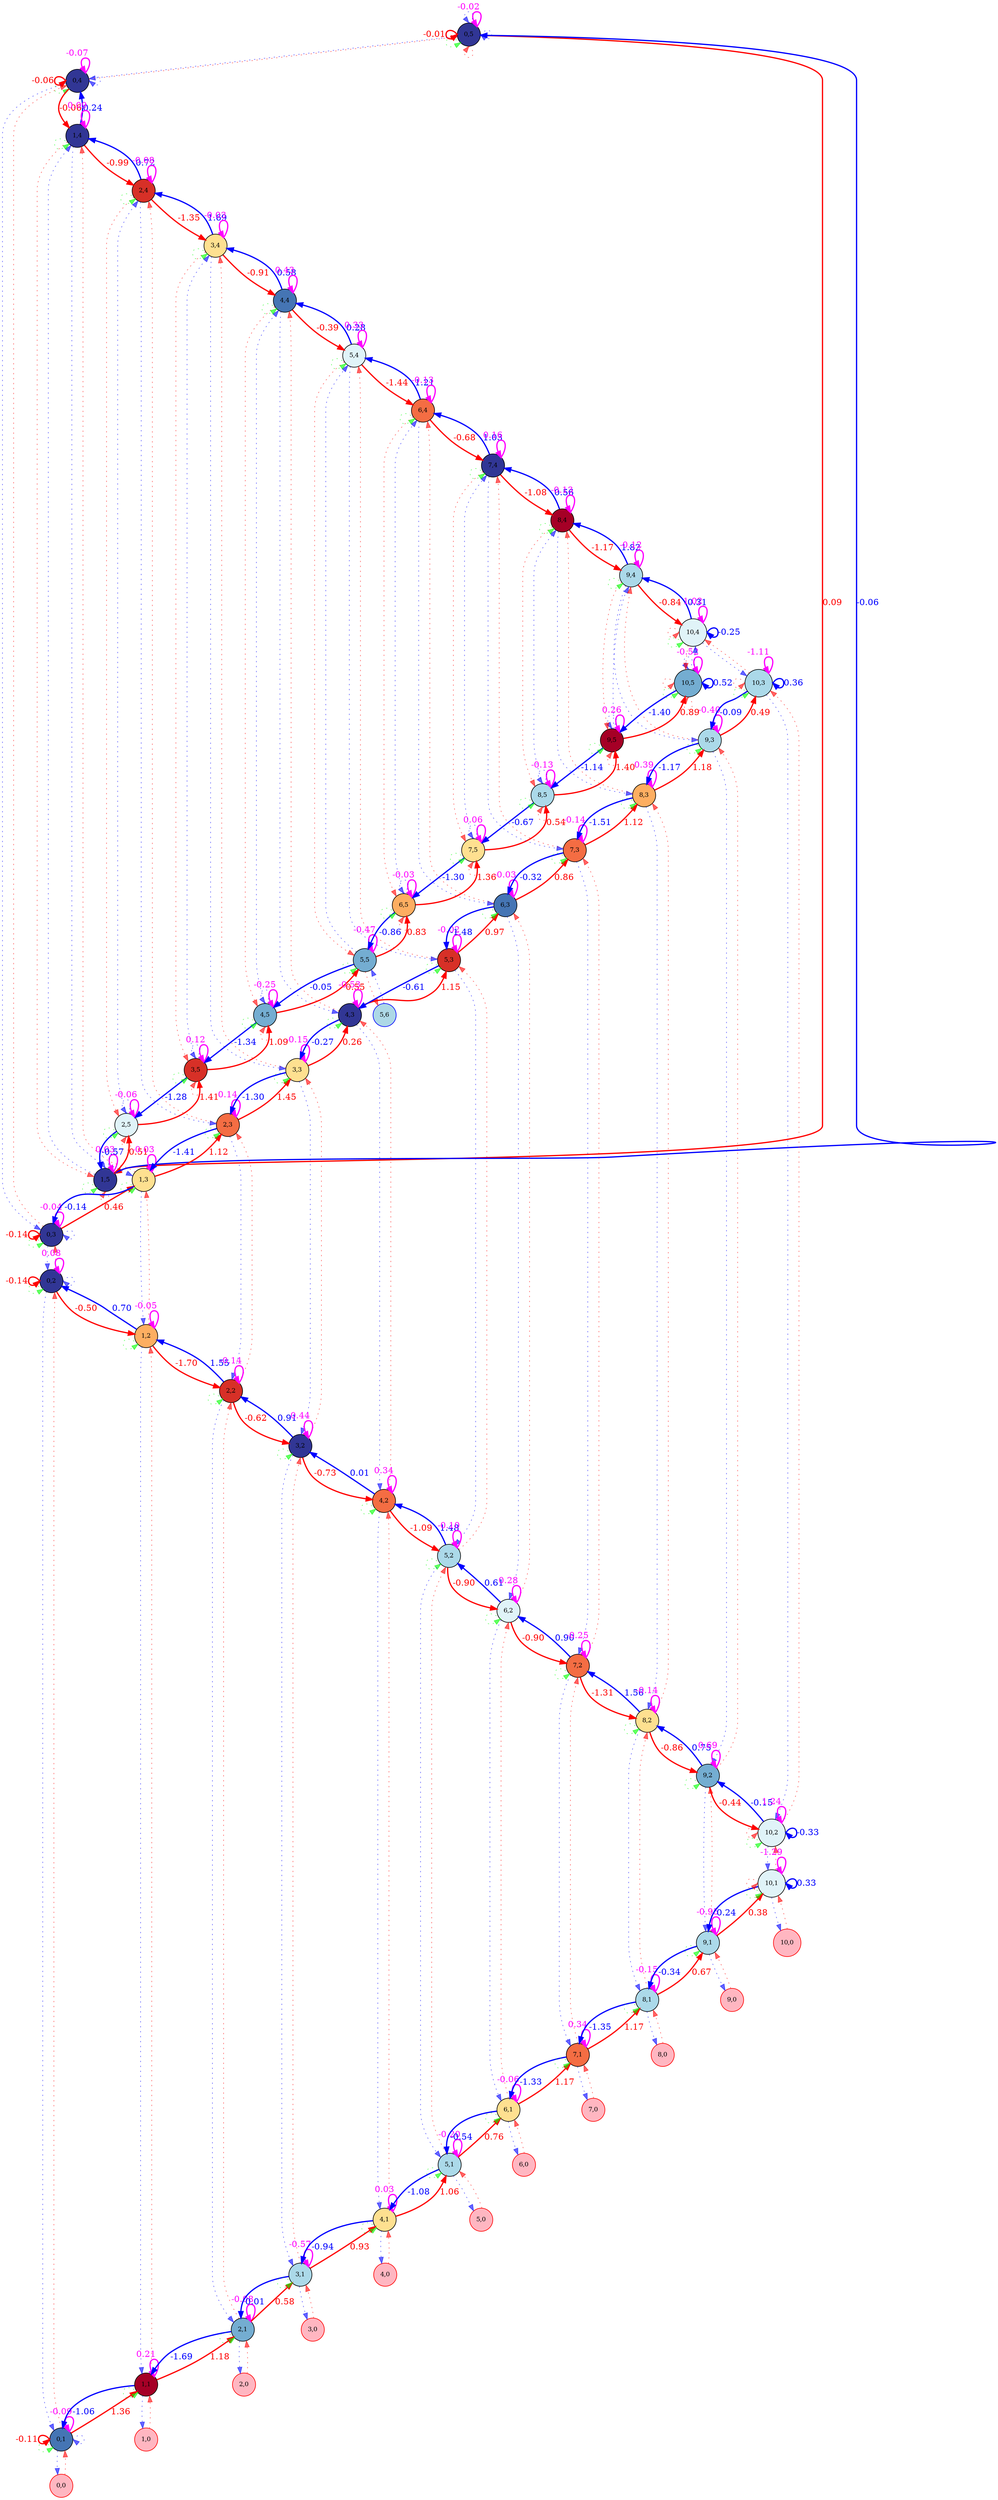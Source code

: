 digraph {
	splines=true
	"0,5" [label="0,5" color=black colorscheme=rdylbu10 fillcolor=10 fontsize=10 pos="0,5!" shape=circle style=filled]
	"0,4" [label="0,4" color=black colorscheme=rdylbu10 fillcolor=10 fontsize=10 pos="0,4!" shape=circle style=filled]
	"0,3" [label="0,3" color=black colorscheme=rdylbu10 fillcolor=10 fontsize=10 pos="0,3!" shape=circle style=filled]
	"0,2" [label="0,2" color=black colorscheme=rdylbu10 fillcolor=10 fontsize=10 pos="0,2!" shape=circle style=filled]
	"0,1" [label="0,1" color=black colorscheme=rdylbu10 fillcolor=9 fontsize=10 pos="0,1!" shape=circle style=filled]
	"0,0" [label="0,0" color=red fillcolor=lightpink fontsize=10 pos="0,0!" shape=circle style=filled]
	"1,5" [label="1,5" color=black colorscheme=rdylbu10 fillcolor=10 fontsize=10 pos="1,5!" shape=circle style=filled]
	"1,4" [label="1,4" color=black colorscheme=rdylbu10 fillcolor=10 fontsize=10 pos="1,4!" shape=circle style=filled]
	"1,3" [label="1,3" color=black colorscheme=rdylbu10 fillcolor=5 fontsize=10 pos="1,3!" shape=circle style=filled]
	"1,2" [label="1,2" color=black colorscheme=rdylbu10 fillcolor=4 fontsize=10 pos="1,2!" shape=circle style=filled]
	"1,1" [label="1,1" color=black colorscheme=rdylbu10 fillcolor=1 fontsize=10 pos="1,1!" shape=circle style=filled]
	"1,0" [label="1,0" color=red fillcolor=lightpink fontsize=10 pos="1,0!" shape=circle style=filled]
	"2,5" [label="2,5" color=black colorscheme=rdylbu10 fillcolor=6 fontsize=10 pos="2,5!" shape=circle style=filled]
	"2,4" [label="2,4" color=black colorscheme=rdylbu10 fillcolor=2 fontsize=10 pos="2,4!" shape=circle style=filled]
	"2,3" [label="2,3" color=black colorscheme=rdylbu10 fillcolor=3 fontsize=10 pos="2,3!" shape=circle style=filled]
	"2,2" [label="2,2" color=black colorscheme=rdylbu10 fillcolor=2 fontsize=10 pos="2,2!" shape=circle style=filled]
	"2,1" [label="2,1" color=black colorscheme=rdylbu10 fillcolor=8 fontsize=10 pos="2,1!" shape=circle style=filled]
	"2,0" [label="2,0" color=red fillcolor=lightpink fontsize=10 pos="2,0!" shape=circle style=filled]
	"3,5" [label="3,5" color=black colorscheme=rdylbu10 fillcolor=2 fontsize=10 pos="3,5!" shape=circle style=filled]
	"3,4" [label="3,4" color=black colorscheme=rdylbu10 fillcolor=5 fontsize=10 pos="3,4!" shape=circle style=filled]
	"3,3" [label="3,3" color=black colorscheme=rdylbu10 fillcolor=5 fontsize=10 pos="3,3!" shape=circle style=filled]
	"3,2" [label="3,2" color=black colorscheme=rdylbu10 fillcolor=10 fontsize=10 pos="3,2!" shape=circle style=filled]
	"3,1" [label="3,1" color=black colorscheme=rdylbu10 fillcolor=7 fontsize=10 pos="3,1!" shape=circle style=filled]
	"3,0" [label="3,0" color=red fillcolor=lightpink fontsize=10 pos="3,0!" shape=circle style=filled]
	"4,5" [label="4,5" color=black colorscheme=rdylbu10 fillcolor=8 fontsize=10 pos="4,5!" shape=circle style=filled]
	"4,4" [label="4,4" color=black colorscheme=rdylbu10 fillcolor=9 fontsize=10 pos="4,4!" shape=circle style=filled]
	"4,3" [label="4,3" color=black colorscheme=rdylbu10 fillcolor=10 fontsize=10 pos="4,3!" shape=circle style=filled]
	"4,2" [label="4,2" color=black colorscheme=rdylbu10 fillcolor=3 fontsize=10 pos="4,2!" shape=circle style=filled]
	"4,1" [label="4,1" color=black colorscheme=rdylbu10 fillcolor=5 fontsize=10 pos="4,1!" shape=circle style=filled]
	"4,0" [label="4,0" color=red fillcolor=lightpink fontsize=10 pos="4,0!" shape=circle style=filled]
	"5,6" [label="5,6" color=blue fillcolor=lightblue fontsize=10 pos="5,6!" shape=circle style=filled]
	"5,5" [label="5,5" color=black colorscheme=rdylbu10 fillcolor=8 fontsize=10 pos="5,5!" shape=circle style=filled]
	"5,4" [label="5,4" color=black colorscheme=rdylbu10 fillcolor=6 fontsize=10 pos="5,4!" shape=circle style=filled]
	"5,3" [label="5,3" color=black colorscheme=rdylbu10 fillcolor=2 fontsize=10 pos="5,3!" shape=circle style=filled]
	"5,2" [label="5,2" color=black colorscheme=rdylbu10 fillcolor=7 fontsize=10 pos="5,2!" shape=circle style=filled]
	"5,1" [label="5,1" color=black colorscheme=rdylbu10 fillcolor=7 fontsize=10 pos="5,1!" shape=circle style=filled]
	"5,0" [label="5,0" color=red fillcolor=lightpink fontsize=10 pos="5,0!" shape=circle style=filled]
	"6,5" [label="6,5" color=black colorscheme=rdylbu10 fillcolor=4 fontsize=10 pos="6,5!" shape=circle style=filled]
	"6,4" [label="6,4" color=black colorscheme=rdylbu10 fillcolor=3 fontsize=10 pos="6,4!" shape=circle style=filled]
	"6,3" [label="6,3" color=black colorscheme=rdylbu10 fillcolor=9 fontsize=10 pos="6,3!" shape=circle style=filled]
	"6,2" [label="6,2" color=black colorscheme=rdylbu10 fillcolor=6 fontsize=10 pos="6,2!" shape=circle style=filled]
	"6,1" [label="6,1" color=black colorscheme=rdylbu10 fillcolor=5 fontsize=10 pos="6,1!" shape=circle style=filled]
	"6,0" [label="6,0" color=red fillcolor=lightpink fontsize=10 pos="6,0!" shape=circle style=filled]
	"7,5" [label="7,5" color=black colorscheme=rdylbu10 fillcolor=5 fontsize=10 pos="7,5!" shape=circle style=filled]
	"7,4" [label="7,4" color=black colorscheme=rdylbu10 fillcolor=10 fontsize=10 pos="7,4!" shape=circle style=filled]
	"7,3" [label="7,3" color=black colorscheme=rdylbu10 fillcolor=3 fontsize=10 pos="7,3!" shape=circle style=filled]
	"7,2" [label="7,2" color=black colorscheme=rdylbu10 fillcolor=3 fontsize=10 pos="7,2!" shape=circle style=filled]
	"7,1" [label="7,1" color=black colorscheme=rdylbu10 fillcolor=3 fontsize=10 pos="7,1!" shape=circle style=filled]
	"7,0" [label="7,0" color=red fillcolor=lightpink fontsize=10 pos="7,0!" shape=circle style=filled]
	"8,5" [label="8,5" color=black colorscheme=rdylbu10 fillcolor=7 fontsize=10 pos="8,5!" shape=circle style=filled]
	"8,4" [label="8,4" color=black colorscheme=rdylbu10 fillcolor=1 fontsize=10 pos="8,4!" shape=circle style=filled]
	"8,3" [label="8,3" color=black colorscheme=rdylbu10 fillcolor=4 fontsize=10 pos="8,3!" shape=circle style=filled]
	"8,2" [label="8,2" color=black colorscheme=rdylbu10 fillcolor=5 fontsize=10 pos="8,2!" shape=circle style=filled]
	"8,1" [label="8,1" color=black colorscheme=rdylbu10 fillcolor=7 fontsize=10 pos="8,1!" shape=circle style=filled]
	"8,0" [label="8,0" color=red fillcolor=lightpink fontsize=10 pos="8,0!" shape=circle style=filled]
	"9,5" [label="9,5" color=black colorscheme=rdylbu10 fillcolor=1 fontsize=10 pos="9,5!" shape=circle style=filled]
	"9,4" [label="9,4" color=black colorscheme=rdylbu10 fillcolor=7 fontsize=10 pos="9,4!" shape=circle style=filled]
	"9,3" [label="9,3" color=black colorscheme=rdylbu10 fillcolor=7 fontsize=10 pos="9,3!" shape=circle style=filled]
	"9,2" [label="9,2" color=black colorscheme=rdylbu10 fillcolor=8 fontsize=10 pos="9,2!" shape=circle style=filled]
	"9,1" [label="9,1" color=black colorscheme=rdylbu10 fillcolor=7 fontsize=10 pos="9,1!" shape=circle style=filled]
	"9,0" [label="9,0" color=red fillcolor=lightpink fontsize=10 pos="9,0!" shape=circle style=filled]
	"10,5" [label="10,5" color=black colorscheme=rdylbu10 fillcolor=8 fontsize=10 pos="10,5!" shape=circle style=filled]
	"10,4" [label="10,4" color=black colorscheme=rdylbu10 fillcolor=6 fontsize=10 pos="10,4!" shape=circle style=filled]
	"10,3" [label="10,3" color=black colorscheme=rdylbu10 fillcolor=7 fontsize=10 pos="10,3!" shape=circle style=filled]
	"10,2" [label="10,2" color=black colorscheme=rdylbu10 fillcolor=6 fontsize=10 pos="10,2!" shape=circle style=filled]
	"10,1" [label="10,1" color=black colorscheme=rdylbu10 fillcolor=6 fontsize=10 pos="10,1!" shape=circle style=filled]
	"10,0" [label="10,0" color=red fillcolor=lightpink fontsize=10 pos="10,0!" shape=circle style=filled]
	"0,5" -> "0,5" [label=-0.02 color="#ff00ff" fontcolor="#ff00ff" headport=ne penwidth=2 style=solid tailport=ne]
	"0,5" -> "0,5" [label="" color="#00ff0099" fontcolor="#00ff0099" headport=sw style=dotted tailport=sw]
	"0,5" -> "0,4" [label="" color="#0000ff99" fontcolor="#0000ff99" style=dotted]
	"0,5" -> "1,5" [label=0.09 color="#ff0000" fontcolor="#ff0000" penwidth=2 style=solid]
	"0,5" -> "0,5" [label="" color="#ff000099" fontcolor="#ff000099" headport=s style=dotted tailport=s]
	"0,5" -> "0,5" [label="" color="#0000ff99" fontcolor="#0000ff99" headport=n style=dotted tailport=n]
	"0,5" -> "0,5" [label="" color="#0000ff99" fontcolor="#0000ff99" headport=e style=dotted tailport=e]
	"0,5" -> "0,5" [label=-0.01 color="#ff0000" fontcolor="#ff0000" headport=w penwidth=2 style=solid tailport=w]
	"0,4" -> "0,5" [label="" color="#ff000099" fontcolor="#ff000099" style=dotted]
	"0,4" -> "0,4" [label=-0.07 color="#ff00ff" fontcolor="#ff00ff" headport=ne penwidth=2 style=solid tailport=ne]
	"0,4" -> "0,4" [label="" color="#00ff0099" fontcolor="#00ff0099" headport=sw style=dotted tailport=sw]
	"0,4" -> "0,3" [label="" color="#0000ff99" fontcolor="#0000ff99" style=dotted]
	"0,4" -> "1,4" [label=-0.06 color="#ff0000" fontcolor="#ff0000" penwidth=2 style=solid]
	"0,4" -> "0,4" [label="" color="#0000ff99" fontcolor="#0000ff99" headport=e style=dotted tailport=e]
	"0,4" -> "0,4" [label=-0.06 color="#ff0000" fontcolor="#ff0000" headport=w penwidth=2 style=solid tailport=w]
	"0,3" -> "0,4" [label="" color="#ff000099" fontcolor="#ff000099" style=dotted]
	"0,3" -> "0,3" [label=-0.04 color="#ff00ff" fontcolor="#ff00ff" headport=ne penwidth=2 style=solid tailport=ne]
	"0,3" -> "0,3" [label="" color="#00ff0099" fontcolor="#00ff0099" headport=sw style=dotted tailport=sw]
	"0,3" -> "0,2" [label="" color="#0000ff99" fontcolor="#0000ff99" style=dotted]
	"0,3" -> "1,3" [label=0.46 color="#ff0000" fontcolor="#ff0000" penwidth=2 style=solid]
	"0,3" -> "0,3" [label="" color="#0000ff99" fontcolor="#0000ff99" headport=e style=dotted tailport=e]
	"0,3" -> "0,3" [label=-0.14 color="#ff0000" fontcolor="#ff0000" headport=w penwidth=2 style=solid tailport=w]
	"0,2" -> "0,3" [label="" color="#ff000099" fontcolor="#ff000099" style=dotted]
	"0,2" -> "0,2" [label=0.08 color="#ff00ff" fontcolor="#ff00ff" headport=ne penwidth=2 style=solid tailport=ne]
	"0,2" -> "0,2" [label="" color="#00ff0099" fontcolor="#00ff0099" headport=sw style=dotted tailport=sw]
	"0,2" -> "0,1" [label="" color="#0000ff99" fontcolor="#0000ff99" style=dotted]
	"0,2" -> "1,2" [label=-0.50 color="#ff0000" fontcolor="#ff0000" penwidth=2 style=solid]
	"0,2" -> "0,2" [label="" color="#0000ff99" fontcolor="#0000ff99" headport=e style=dotted tailport=e]
	"0,2" -> "0,2" [label=-0.14 color="#ff0000" fontcolor="#ff0000" headport=w penwidth=2 style=solid tailport=w]
	"0,1" -> "0,2" [label="" color="#ff000099" fontcolor="#ff000099" style=dotted]
	"0,1" -> "0,1" [label=-0.09 color="#ff00ff" fontcolor="#ff00ff" headport=ne penwidth=2 style=solid tailport=ne]
	"0,1" -> "0,1" [label="" color="#00ff0099" fontcolor="#00ff0099" headport=sw style=dotted tailport=sw]
	"0,1" -> "0,0" [label="" color="#0000ff99" fontcolor="#0000ff99" style=dotted]
	"0,1" -> "1,1" [label=1.36 color="#ff0000" fontcolor="#ff0000" penwidth=2 style=solid]
	"0,1" -> "0,1" [label="" color="#0000ff99" fontcolor="#0000ff99" headport=e style=dotted tailport=e]
	"0,1" -> "0,1" [label=-0.11 color="#ff0000" fontcolor="#ff0000" headport=w penwidth=2 style=solid tailport=w]
	"0,0" -> "0,1" [label="" color="#ff000099" fontcolor="#ff000099" style=dotted]
	"1,5" -> "0,5" [label=-0.06 color="#0000ff" fontcolor="#0000ff" penwidth=2 style=solid]
	"1,5" -> "1,5" [label=0.03 color="#ff00ff" fontcolor="#ff00ff" headport=ne penwidth=2 style=solid tailport=ne]
	"1,5" -> "1,5" [label="" color="#00ff0099" fontcolor="#00ff0099" headport=sw style=dotted tailport=sw]
	"1,5" -> "1,4" [label="" color="#0000ff99" fontcolor="#0000ff99" style=dotted]
	"1,5" -> "2,5" [label=0.51 color="#ff0000" fontcolor="#ff0000" penwidth=2 style=solid]
	"1,5" -> "1,5" [label="" color="#ff000099" fontcolor="#ff000099" headport=s style=dotted tailport=s]
	"1,5" -> "1,5" [label="" color="#0000ff99" fontcolor="#0000ff99" headport=n style=dotted tailport=n]
	"1,4" -> "0,4" [label=0.24 color="#0000ff" fontcolor="#0000ff" penwidth=2 style=solid]
	"1,4" -> "1,5" [label="" color="#ff000099" fontcolor="#ff000099" style=dotted]
	"1,4" -> "1,4" [label=0.09 color="#ff00ff" fontcolor="#ff00ff" headport=ne penwidth=2 style=solid tailport=ne]
	"1,4" -> "1,4" [label="" color="#00ff0099" fontcolor="#00ff0099" headport=sw style=dotted tailport=sw]
	"1,4" -> "1,3" [label="" color="#0000ff99" fontcolor="#0000ff99" style=dotted]
	"1,4" -> "2,4" [label=-0.99 color="#ff0000" fontcolor="#ff0000" penwidth=2 style=solid]
	"1,3" -> "0,3" [label=-0.14 color="#0000ff" fontcolor="#0000ff" penwidth=2 style=solid]
	"1,3" -> "1,4" [label="" color="#ff000099" fontcolor="#ff000099" style=dotted]
	"1,3" -> "1,3" [label=-0.03 color="#ff00ff" fontcolor="#ff00ff" headport=ne penwidth=2 style=solid tailport=ne]
	"1,3" -> "1,3" [label="" color="#00ff0099" fontcolor="#00ff0099" headport=sw style=dotted tailport=sw]
	"1,3" -> "1,2" [label="" color="#0000ff99" fontcolor="#0000ff99" style=dotted]
	"1,3" -> "2,3" [label=1.12 color="#ff0000" fontcolor="#ff0000" penwidth=2 style=solid]
	"1,2" -> "0,2" [label=0.70 color="#0000ff" fontcolor="#0000ff" penwidth=2 style=solid]
	"1,2" -> "1,3" [label="" color="#ff000099" fontcolor="#ff000099" style=dotted]
	"1,2" -> "1,2" [label=-0.05 color="#ff00ff" fontcolor="#ff00ff" headport=ne penwidth=2 style=solid tailport=ne]
	"1,2" -> "1,2" [label="" color="#00ff0099" fontcolor="#00ff0099" headport=sw style=dotted tailport=sw]
	"1,2" -> "1,1" [label="" color="#0000ff99" fontcolor="#0000ff99" style=dotted]
	"1,2" -> "2,2" [label=-1.70 color="#ff0000" fontcolor="#ff0000" penwidth=2 style=solid]
	"1,1" -> "0,1" [label=-1.06 color="#0000ff" fontcolor="#0000ff" penwidth=2 style=solid]
	"1,1" -> "1,2" [label="" color="#ff000099" fontcolor="#ff000099" style=dotted]
	"1,1" -> "1,1" [label=0.21 color="#ff00ff" fontcolor="#ff00ff" headport=ne penwidth=2 style=solid tailport=ne]
	"1,1" -> "1,1" [label="" color="#00ff0099" fontcolor="#00ff0099" headport=sw style=dotted tailport=sw]
	"1,1" -> "1,0" [label="" color="#0000ff99" fontcolor="#0000ff99" style=dotted]
	"1,1" -> "2,1" [label=1.18 color="#ff0000" fontcolor="#ff0000" penwidth=2 style=solid]
	"1,0" -> "1,1" [label="" color="#ff000099" fontcolor="#ff000099" style=dotted]
	"2,5" -> "1,5" [label=-0.57 color="#0000ff" fontcolor="#0000ff" penwidth=2 style=solid]
	"2,5" -> "2,5" [label=-0.06 color="#ff00ff" fontcolor="#ff00ff" headport=ne penwidth=2 style=solid tailport=ne]
	"2,5" -> "2,5" [label="" color="#00ff0099" fontcolor="#00ff0099" headport=sw style=dotted tailport=sw]
	"2,5" -> "2,4" [label="" color="#0000ff99" fontcolor="#0000ff99" style=dotted]
	"2,5" -> "3,5" [label=1.41 color="#ff0000" fontcolor="#ff0000" penwidth=2 style=solid]
	"2,5" -> "2,5" [label="" color="#ff000099" fontcolor="#ff000099" headport=s style=dotted tailport=s]
	"2,5" -> "2,5" [label="" color="#0000ff99" fontcolor="#0000ff99" headport=n style=dotted tailport=n]
	"2,4" -> "1,4" [label=0.72 color="#0000ff" fontcolor="#0000ff" penwidth=2 style=solid]
	"2,4" -> "2,5" [label="" color="#ff000099" fontcolor="#ff000099" style=dotted]
	"2,4" -> "2,4" [label=-0.08 color="#ff00ff" fontcolor="#ff00ff" headport=ne penwidth=2 style=solid tailport=ne]
	"2,4" -> "2,4" [label="" color="#00ff0099" fontcolor="#00ff0099" headport=sw style=dotted tailport=sw]
	"2,4" -> "2,3" [label="" color="#0000ff99" fontcolor="#0000ff99" style=dotted]
	"2,4" -> "3,4" [label=-1.35 color="#ff0000" fontcolor="#ff0000" penwidth=2 style=solid]
	"2,3" -> "1,3" [label=-1.41 color="#0000ff" fontcolor="#0000ff" penwidth=2 style=solid]
	"2,3" -> "2,4" [label="" color="#ff000099" fontcolor="#ff000099" style=dotted]
	"2,3" -> "2,3" [label=0.14 color="#ff00ff" fontcolor="#ff00ff" headport=ne penwidth=2 style=solid tailport=ne]
	"2,3" -> "2,3" [label="" color="#00ff0099" fontcolor="#00ff0099" headport=sw style=dotted tailport=sw]
	"2,3" -> "2,2" [label="" color="#0000ff99" fontcolor="#0000ff99" style=dotted]
	"2,3" -> "3,3" [label=1.45 color="#ff0000" fontcolor="#ff0000" penwidth=2 style=solid]
	"2,2" -> "1,2" [label=1.55 color="#0000ff" fontcolor="#0000ff" penwidth=2 style=solid]
	"2,2" -> "2,3" [label="" color="#ff000099" fontcolor="#ff000099" style=dotted]
	"2,2" -> "2,2" [label=-0.14 color="#ff00ff" fontcolor="#ff00ff" headport=ne penwidth=2 style=solid tailport=ne]
	"2,2" -> "2,2" [label="" color="#00ff0099" fontcolor="#00ff0099" headport=sw style=dotted tailport=sw]
	"2,2" -> "2,1" [label="" color="#0000ff99" fontcolor="#0000ff99" style=dotted]
	"2,2" -> "3,2" [label=-0.62 color="#ff0000" fontcolor="#ff0000" penwidth=2 style=solid]
	"2,1" -> "1,1" [label=-1.69 color="#0000ff" fontcolor="#0000ff" penwidth=2 style=solid]
	"2,1" -> "2,2" [label="" color="#ff000099" fontcolor="#ff000099" style=dotted]
	"2,1" -> "2,1" [label=-0.08 color="#ff00ff" fontcolor="#ff00ff" headport=ne penwidth=2 style=solid tailport=ne]
	"2,1" -> "2,1" [label="" color="#00ff0099" fontcolor="#00ff0099" headport=sw style=dotted tailport=sw]
	"2,1" -> "2,0" [label="" color="#0000ff99" fontcolor="#0000ff99" style=dotted]
	"2,1" -> "3,1" [label=0.58 color="#ff0000" fontcolor="#ff0000" penwidth=2 style=solid]
	"2,0" -> "2,1" [label="" color="#ff000099" fontcolor="#ff000099" style=dotted]
	"3,5" -> "2,5" [label=-1.28 color="#0000ff" fontcolor="#0000ff" penwidth=2 style=solid]
	"3,5" -> "3,5" [label=0.12 color="#ff00ff" fontcolor="#ff00ff" headport=ne penwidth=2 style=solid tailport=ne]
	"3,5" -> "3,5" [label="" color="#00ff0099" fontcolor="#00ff0099" headport=sw style=dotted tailport=sw]
	"3,5" -> "3,4" [label="" color="#0000ff99" fontcolor="#0000ff99" style=dotted]
	"3,5" -> "4,5" [label=1.09 color="#ff0000" fontcolor="#ff0000" penwidth=2 style=solid]
	"3,5" -> "3,5" [label="" color="#ff000099" fontcolor="#ff000099" headport=s style=dotted tailport=s]
	"3,5" -> "3,5" [label="" color="#0000ff99" fontcolor="#0000ff99" headport=n style=dotted tailport=n]
	"3,4" -> "2,4" [label=1.69 color="#0000ff" fontcolor="#0000ff" penwidth=2 style=solid]
	"3,4" -> "3,5" [label="" color="#ff000099" fontcolor="#ff000099" style=dotted]
	"3,4" -> "3,4" [label=-0.03 color="#ff00ff" fontcolor="#ff00ff" headport=ne penwidth=2 style=solid tailport=ne]
	"3,4" -> "3,4" [label="" color="#00ff0099" fontcolor="#00ff0099" headport=sw style=dotted tailport=sw]
	"3,4" -> "3,3" [label="" color="#0000ff99" fontcolor="#0000ff99" style=dotted]
	"3,4" -> "4,4" [label=-0.91 color="#ff0000" fontcolor="#ff0000" penwidth=2 style=solid]
	"3,3" -> "2,3" [label=-1.30 color="#0000ff" fontcolor="#0000ff" penwidth=2 style=solid]
	"3,3" -> "3,4" [label="" color="#ff000099" fontcolor="#ff000099" style=dotted]
	"3,3" -> "3,3" [label=-0.15 color="#ff00ff" fontcolor="#ff00ff" headport=ne penwidth=2 style=solid tailport=ne]
	"3,3" -> "3,3" [label="" color="#00ff0099" fontcolor="#00ff0099" headport=sw style=dotted tailport=sw]
	"3,3" -> "3,2" [label="" color="#0000ff99" fontcolor="#0000ff99" style=dotted]
	"3,3" -> "4,3" [label=0.26 color="#ff0000" fontcolor="#ff0000" penwidth=2 style=solid]
	"3,2" -> "2,2" [label=0.91 color="#0000ff" fontcolor="#0000ff" penwidth=2 style=solid]
	"3,2" -> "3,3" [label="" color="#ff000099" fontcolor="#ff000099" style=dotted]
	"3,2" -> "3,2" [label=0.44 color="#ff00ff" fontcolor="#ff00ff" headport=ne penwidth=2 style=solid tailport=ne]
	"3,2" -> "3,2" [label="" color="#00ff0099" fontcolor="#00ff0099" headport=sw style=dotted tailport=sw]
	"3,2" -> "3,1" [label="" color="#0000ff99" fontcolor="#0000ff99" style=dotted]
	"3,2" -> "4,2" [label=-0.73 color="#ff0000" fontcolor="#ff0000" penwidth=2 style=solid]
	"3,1" -> "2,1" [label=0.01 color="#0000ff" fontcolor="#0000ff" penwidth=2 style=solid]
	"3,1" -> "3,2" [label="" color="#ff000099" fontcolor="#ff000099" style=dotted]
	"3,1" -> "3,1" [label=-0.57 color="#ff00ff" fontcolor="#ff00ff" headport=ne penwidth=2 style=solid tailport=ne]
	"3,1" -> "3,1" [label="" color="#00ff0099" fontcolor="#00ff0099" headport=sw style=dotted tailport=sw]
	"3,1" -> "3,0" [label="" color="#0000ff99" fontcolor="#0000ff99" style=dotted]
	"3,1" -> "4,1" [label=0.93 color="#ff0000" fontcolor="#ff0000" penwidth=2 style=solid]
	"3,0" -> "3,1" [label="" color="#ff000099" fontcolor="#ff000099" style=dotted]
	"4,5" -> "3,5" [label=-1.34 color="#0000ff" fontcolor="#0000ff" penwidth=2 style=solid]
	"4,5" -> "4,5" [label=-0.25 color="#ff00ff" fontcolor="#ff00ff" headport=ne penwidth=2 style=solid tailport=ne]
	"4,5" -> "4,5" [label="" color="#00ff0099" fontcolor="#00ff0099" headport=sw style=dotted tailport=sw]
	"4,5" -> "4,4" [label="" color="#0000ff99" fontcolor="#0000ff99" style=dotted]
	"4,5" -> "5,5" [label=0.55 color="#ff0000" fontcolor="#ff0000" penwidth=2 style=solid]
	"4,5" -> "4,5" [label="" color="#ff000099" fontcolor="#ff000099" headport=s style=dotted tailport=s]
	"4,5" -> "4,5" [label="" color="#0000ff99" fontcolor="#0000ff99" headport=n style=dotted tailport=n]
	"4,4" -> "3,4" [label=0.58 color="#0000ff" fontcolor="#0000ff" penwidth=2 style=solid]
	"4,4" -> "4,5" [label="" color="#ff000099" fontcolor="#ff000099" style=dotted]
	"4,4" -> "4,4" [label=0.43 color="#ff00ff" fontcolor="#ff00ff" headport=ne penwidth=2 style=solid tailport=ne]
	"4,4" -> "4,4" [label="" color="#00ff0099" fontcolor="#00ff0099" headport=sw style=dotted tailport=sw]
	"4,4" -> "4,3" [label="" color="#0000ff99" fontcolor="#0000ff99" style=dotted]
	"4,4" -> "5,4" [label=-0.39 color="#ff0000" fontcolor="#ff0000" penwidth=2 style=solid]
	"4,3" -> "3,3" [label=-0.27 color="#0000ff" fontcolor="#0000ff" penwidth=2 style=solid]
	"4,3" -> "4,4" [label="" color="#ff000099" fontcolor="#ff000099" style=dotted]
	"4,3" -> "4,3" [label=-0.53 color="#ff00ff" fontcolor="#ff00ff" headport=ne penwidth=2 style=solid tailport=ne]
	"4,3" -> "4,3" [label="" color="#00ff0099" fontcolor="#00ff0099" headport=sw style=dotted tailport=sw]
	"4,3" -> "4,2" [label="" color="#0000ff99" fontcolor="#0000ff99" style=dotted]
	"4,3" -> "5,3" [label=1.15 color="#ff0000" fontcolor="#ff0000" penwidth=2 style=solid]
	"4,2" -> "3,2" [label=0.01 color="#0000ff" fontcolor="#0000ff" penwidth=2 style=solid]
	"4,2" -> "4,3" [label="" color="#ff000099" fontcolor="#ff000099" style=dotted]
	"4,2" -> "4,2" [label=0.34 color="#ff00ff" fontcolor="#ff00ff" headport=ne penwidth=2 style=solid tailport=ne]
	"4,2" -> "4,2" [label="" color="#00ff0099" fontcolor="#00ff0099" headport=sw style=dotted tailport=sw]
	"4,2" -> "4,1" [label="" color="#0000ff99" fontcolor="#0000ff99" style=dotted]
	"4,2" -> "5,2" [label=-1.09 color="#ff0000" fontcolor="#ff0000" penwidth=2 style=solid]
	"4,1" -> "3,1" [label=-0.94 color="#0000ff" fontcolor="#0000ff" penwidth=2 style=solid]
	"4,1" -> "4,2" [label="" color="#ff000099" fontcolor="#ff000099" style=dotted]
	"4,1" -> "4,1" [label=0.03 color="#ff00ff" fontcolor="#ff00ff" headport=ne penwidth=2 style=solid tailport=ne]
	"4,1" -> "4,1" [label="" color="#00ff0099" fontcolor="#00ff0099" headport=sw style=dotted tailport=sw]
	"4,1" -> "4,0" [label="" color="#0000ff99" fontcolor="#0000ff99" style=dotted]
	"4,1" -> "5,1" [label=1.06 color="#ff0000" fontcolor="#ff0000" penwidth=2 style=solid]
	"4,0" -> "4,1" [label="" color="#ff000099" fontcolor="#ff000099" style=dotted]
	"5,6" -> "5,5" [label="" color="#0000ff99" fontcolor="#0000ff99" style=dotted]
	"5,5" -> "4,5" [label=-0.05 color="#0000ff" fontcolor="#0000ff" penwidth=2 style=solid]
	"5,5" -> "5,6" [label="" color="#ff000099" fontcolor="#ff000099" style=dotted]
	"5,5" -> "5,5" [label=-0.47 color="#ff00ff" fontcolor="#ff00ff" headport=ne penwidth=2 style=solid tailport=ne]
	"5,5" -> "5,5" [label="" color="#00ff0099" fontcolor="#00ff0099" headport=sw style=dotted tailport=sw]
	"5,5" -> "5,4" [label="" color="#0000ff99" fontcolor="#0000ff99" style=dotted]
	"5,5" -> "6,5" [label=0.83 color="#ff0000" fontcolor="#ff0000" penwidth=2 style=solid]
	"5,4" -> "4,4" [label=0.28 color="#0000ff" fontcolor="#0000ff" penwidth=2 style=solid]
	"5,4" -> "5,5" [label="" color="#ff000099" fontcolor="#ff000099" style=dotted]
	"5,4" -> "5,4" [label=0.33 color="#ff00ff" fontcolor="#ff00ff" headport=ne penwidth=2 style=solid tailport=ne]
	"5,4" -> "5,4" [label="" color="#00ff0099" fontcolor="#00ff0099" headport=sw style=dotted tailport=sw]
	"5,4" -> "5,3" [label="" color="#0000ff99" fontcolor="#0000ff99" style=dotted]
	"5,4" -> "6,4" [label=-1.44 color="#ff0000" fontcolor="#ff0000" penwidth=2 style=solid]
	"5,3" -> "4,3" [label=-0.61 color="#0000ff" fontcolor="#0000ff" penwidth=2 style=solid]
	"5,3" -> "5,4" [label="" color="#ff000099" fontcolor="#ff000099" style=dotted]
	"5,3" -> "5,3" [label=-0.02 color="#ff00ff" fontcolor="#ff00ff" headport=ne penwidth=2 style=solid tailport=ne]
	"5,3" -> "5,3" [label="" color="#00ff0099" fontcolor="#00ff0099" headport=sw style=dotted tailport=sw]
	"5,3" -> "5,2" [label="" color="#0000ff99" fontcolor="#0000ff99" style=dotted]
	"5,3" -> "6,3" [label=0.97 color="#ff0000" fontcolor="#ff0000" penwidth=2 style=solid]
	"5,2" -> "4,2" [label=1.48 color="#0000ff" fontcolor="#0000ff" penwidth=2 style=solid]
	"5,2" -> "5,3" [label="" color="#ff000099" fontcolor="#ff000099" style=dotted]
	"5,2" -> "5,2" [label=-0.10 color="#ff00ff" fontcolor="#ff00ff" headport=ne penwidth=2 style=solid tailport=ne]
	"5,2" -> "5,2" [label="" color="#00ff0099" fontcolor="#00ff0099" headport=sw style=dotted tailport=sw]
	"5,2" -> "5,1" [label="" color="#0000ff99" fontcolor="#0000ff99" style=dotted]
	"5,2" -> "6,2" [label=-0.90 color="#ff0000" fontcolor="#ff0000" penwidth=2 style=solid]
	"5,1" -> "4,1" [label=-1.08 color="#0000ff" fontcolor="#0000ff" penwidth=2 style=solid]
	"5,1" -> "5,2" [label="" color="#ff000099" fontcolor="#ff000099" style=dotted]
	"5,1" -> "5,1" [label=-0.20 color="#ff00ff" fontcolor="#ff00ff" headport=ne penwidth=2 style=solid tailport=ne]
	"5,1" -> "5,1" [label="" color="#00ff0099" fontcolor="#00ff0099" headport=sw style=dotted tailport=sw]
	"5,1" -> "5,0" [label="" color="#0000ff99" fontcolor="#0000ff99" style=dotted]
	"5,1" -> "6,1" [label=0.76 color="#ff0000" fontcolor="#ff0000" penwidth=2 style=solid]
	"5,0" -> "5,1" [label="" color="#ff000099" fontcolor="#ff000099" style=dotted]
	"6,5" -> "5,5" [label=-0.86 color="#0000ff" fontcolor="#0000ff" penwidth=2 style=solid]
	"6,5" -> "6,5" [label=-0.03 color="#ff00ff" fontcolor="#ff00ff" headport=ne penwidth=2 style=solid tailport=ne]
	"6,5" -> "6,5" [label="" color="#00ff0099" fontcolor="#00ff0099" headport=sw style=dotted tailport=sw]
	"6,5" -> "6,4" [label="" color="#0000ff99" fontcolor="#0000ff99" style=dotted]
	"6,5" -> "7,5" [label=1.36 color="#ff0000" fontcolor="#ff0000" penwidth=2 style=solid]
	"6,5" -> "6,5" [label="" color="#ff000099" fontcolor="#ff000099" headport=s style=dotted tailport=s]
	"6,5" -> "6,5" [label="" color="#0000ff99" fontcolor="#0000ff99" headport=n style=dotted tailport=n]
	"6,4" -> "5,4" [label=1.21 color="#0000ff" fontcolor="#0000ff" penwidth=2 style=solid]
	"6,4" -> "6,5" [label="" color="#ff000099" fontcolor="#ff000099" style=dotted]
	"6,4" -> "6,4" [label=-0.13 color="#ff00ff" fontcolor="#ff00ff" headport=ne penwidth=2 style=solid tailport=ne]
	"6,4" -> "6,4" [label="" color="#00ff0099" fontcolor="#00ff0099" headport=sw style=dotted tailport=sw]
	"6,4" -> "6,3" [label="" color="#0000ff99" fontcolor="#0000ff99" style=dotted]
	"6,4" -> "7,4" [label=-0.68 color="#ff0000" fontcolor="#ff0000" penwidth=2 style=solid]
	"6,3" -> "5,3" [label=-1.48 color="#0000ff" fontcolor="#0000ff" penwidth=2 style=solid]
	"6,3" -> "6,4" [label="" color="#ff000099" fontcolor="#ff000099" style=dotted]
	"6,3" -> "6,3" [label=-0.03 color="#ff00ff" fontcolor="#ff00ff" headport=ne penwidth=2 style=solid tailport=ne]
	"6,3" -> "6,3" [label="" color="#00ff0099" fontcolor="#00ff0099" headport=sw style=dotted tailport=sw]
	"6,3" -> "6,2" [label="" color="#0000ff99" fontcolor="#0000ff99" style=dotted]
	"6,3" -> "7,3" [label=0.86 color="#ff0000" fontcolor="#ff0000" penwidth=2 style=solid]
	"6,2" -> "5,2" [label=0.61 color="#0000ff" fontcolor="#0000ff" penwidth=2 style=solid]
	"6,2" -> "6,3" [label="" color="#ff000099" fontcolor="#ff000099" style=dotted]
	"6,2" -> "6,2" [label=0.28 color="#ff00ff" fontcolor="#ff00ff" headport=ne penwidth=2 style=solid tailport=ne]
	"6,2" -> "6,2" [label="" color="#00ff0099" fontcolor="#00ff0099" headport=sw style=dotted tailport=sw]
	"6,2" -> "6,1" [label="" color="#0000ff99" fontcolor="#0000ff99" style=dotted]
	"6,2" -> "7,2" [label=-0.90 color="#ff0000" fontcolor="#ff0000" penwidth=2 style=solid]
	"6,1" -> "5,1" [label=-0.54 color="#0000ff" fontcolor="#0000ff" penwidth=2 style=solid]
	"6,1" -> "6,2" [label="" color="#ff000099" fontcolor="#ff000099" style=dotted]
	"6,1" -> "6,1" [label=-0.06 color="#ff00ff" fontcolor="#ff00ff" headport=ne penwidth=2 style=solid tailport=ne]
	"6,1" -> "6,1" [label="" color="#00ff0099" fontcolor="#00ff0099" headport=sw style=dotted tailport=sw]
	"6,1" -> "6,0" [label="" color="#0000ff99" fontcolor="#0000ff99" style=dotted]
	"6,1" -> "7,1" [label=1.17 color="#ff0000" fontcolor="#ff0000" penwidth=2 style=solid]
	"6,0" -> "6,1" [label="" color="#ff000099" fontcolor="#ff000099" style=dotted]
	"7,5" -> "6,5" [label=-1.30 color="#0000ff" fontcolor="#0000ff" penwidth=2 style=solid]
	"7,5" -> "7,5" [label=0.06 color="#ff00ff" fontcolor="#ff00ff" headport=ne penwidth=2 style=solid tailport=ne]
	"7,5" -> "7,5" [label="" color="#00ff0099" fontcolor="#00ff0099" headport=sw style=dotted tailport=sw]
	"7,5" -> "7,4" [label="" color="#0000ff99" fontcolor="#0000ff99" style=dotted]
	"7,5" -> "8,5" [label=0.54 color="#ff0000" fontcolor="#ff0000" penwidth=2 style=solid]
	"7,5" -> "7,5" [label="" color="#ff000099" fontcolor="#ff000099" headport=s style=dotted tailport=s]
	"7,5" -> "7,5" [label="" color="#0000ff99" fontcolor="#0000ff99" headport=n style=dotted tailport=n]
	"7,4" -> "6,4" [label=1.03 color="#0000ff" fontcolor="#0000ff" penwidth=2 style=solid]
	"7,4" -> "7,5" [label="" color="#ff000099" fontcolor="#ff000099" style=dotted]
	"7,4" -> "7,4" [label=0.16 color="#ff00ff" fontcolor="#ff00ff" headport=ne penwidth=2 style=solid tailport=ne]
	"7,4" -> "7,4" [label="" color="#00ff0099" fontcolor="#00ff0099" headport=sw style=dotted tailport=sw]
	"7,4" -> "7,3" [label="" color="#0000ff99" fontcolor="#0000ff99" style=dotted]
	"7,4" -> "8,4" [label=-1.08 color="#ff0000" fontcolor="#ff0000" penwidth=2 style=solid]
	"7,3" -> "6,3" [label=-0.32 color="#0000ff" fontcolor="#0000ff" penwidth=2 style=solid]
	"7,3" -> "7,4" [label="" color="#ff000099" fontcolor="#ff000099" style=dotted]
	"7,3" -> "7,3" [label=-0.14 color="#ff00ff" fontcolor="#ff00ff" headport=ne penwidth=2 style=solid tailport=ne]
	"7,3" -> "7,3" [label="" color="#00ff0099" fontcolor="#00ff0099" headport=sw style=dotted tailport=sw]
	"7,3" -> "7,2" [label="" color="#0000ff99" fontcolor="#0000ff99" style=dotted]
	"7,3" -> "8,3" [label=1.12 color="#ff0000" fontcolor="#ff0000" penwidth=2 style=solid]
	"7,2" -> "6,2" [label=0.90 color="#0000ff" fontcolor="#0000ff" penwidth=2 style=solid]
	"7,2" -> "7,3" [label="" color="#ff000099" fontcolor="#ff000099" style=dotted]
	"7,2" -> "7,2" [label=-0.25 color="#ff00ff" fontcolor="#ff00ff" headport=ne penwidth=2 style=solid tailport=ne]
	"7,2" -> "7,2" [label="" color="#00ff0099" fontcolor="#00ff0099" headport=sw style=dotted tailport=sw]
	"7,2" -> "7,1" [label="" color="#0000ff99" fontcolor="#0000ff99" style=dotted]
	"7,2" -> "8,2" [label=-1.31 color="#ff0000" fontcolor="#ff0000" penwidth=2 style=solid]
	"7,1" -> "6,1" [label=-1.33 color="#0000ff" fontcolor="#0000ff" penwidth=2 style=solid]
	"7,1" -> "7,2" [label="" color="#ff000099" fontcolor="#ff000099" style=dotted]
	"7,1" -> "7,1" [label=0.34 color="#ff00ff" fontcolor="#ff00ff" headport=ne penwidth=2 style=solid tailport=ne]
	"7,1" -> "7,1" [label="" color="#00ff0099" fontcolor="#00ff0099" headport=sw style=dotted tailport=sw]
	"7,1" -> "7,0" [label="" color="#0000ff99" fontcolor="#0000ff99" style=dotted]
	"7,1" -> "8,1" [label=1.17 color="#ff0000" fontcolor="#ff0000" penwidth=2 style=solid]
	"7,0" -> "7,1" [label="" color="#ff000099" fontcolor="#ff000099" style=dotted]
	"8,5" -> "7,5" [label=-0.67 color="#0000ff" fontcolor="#0000ff" penwidth=2 style=solid]
	"8,5" -> "8,5" [label=-0.13 color="#ff00ff" fontcolor="#ff00ff" headport=ne penwidth=2 style=solid tailport=ne]
	"8,5" -> "8,5" [label="" color="#00ff0099" fontcolor="#00ff0099" headport=sw style=dotted tailport=sw]
	"8,5" -> "8,4" [label="" color="#0000ff99" fontcolor="#0000ff99" style=dotted]
	"8,5" -> "9,5" [label=1.40 color="#ff0000" fontcolor="#ff0000" penwidth=2 style=solid]
	"8,5" -> "8,5" [label="" color="#ff000099" fontcolor="#ff000099" headport=s style=dotted tailport=s]
	"8,5" -> "8,5" [label="" color="#0000ff99" fontcolor="#0000ff99" headport=n style=dotted tailport=n]
	"8,4" -> "7,4" [label=0.56 color="#0000ff" fontcolor="#0000ff" penwidth=2 style=solid]
	"8,4" -> "8,5" [label="" color="#ff000099" fontcolor="#ff000099" style=dotted]
	"8,4" -> "8,4" [label=-0.13 color="#ff00ff" fontcolor="#ff00ff" headport=ne penwidth=2 style=solid tailport=ne]
	"8,4" -> "8,4" [label="" color="#00ff0099" fontcolor="#00ff0099" headport=sw style=dotted tailport=sw]
	"8,4" -> "8,3" [label="" color="#0000ff99" fontcolor="#0000ff99" style=dotted]
	"8,4" -> "9,4" [label=-1.17 color="#ff0000" fontcolor="#ff0000" penwidth=2 style=solid]
	"8,3" -> "7,3" [label=-1.51 color="#0000ff" fontcolor="#0000ff" penwidth=2 style=solid]
	"8,3" -> "8,4" [label="" color="#ff000099" fontcolor="#ff000099" style=dotted]
	"8,3" -> "8,3" [label=0.39 color="#ff00ff" fontcolor="#ff00ff" headport=ne penwidth=2 style=solid tailport=ne]
	"8,3" -> "8,3" [label="" color="#00ff0099" fontcolor="#00ff0099" headport=sw style=dotted tailport=sw]
	"8,3" -> "8,2" [label="" color="#0000ff99" fontcolor="#0000ff99" style=dotted]
	"8,3" -> "9,3" [label=1.18 color="#ff0000" fontcolor="#ff0000" penwidth=2 style=solid]
	"8,2" -> "7,2" [label=1.56 color="#0000ff" fontcolor="#0000ff" penwidth=2 style=solid]
	"8,2" -> "8,3" [label="" color="#ff000099" fontcolor="#ff000099" style=dotted]
	"8,2" -> "8,2" [label=-0.14 color="#ff00ff" fontcolor="#ff00ff" headport=ne penwidth=2 style=solid tailport=ne]
	"8,2" -> "8,2" [label="" color="#00ff0099" fontcolor="#00ff0099" headport=sw style=dotted tailport=sw]
	"8,2" -> "8,1" [label="" color="#0000ff99" fontcolor="#0000ff99" style=dotted]
	"8,2" -> "9,2" [label=-0.86 color="#ff0000" fontcolor="#ff0000" penwidth=2 style=solid]
	"8,1" -> "7,1" [label=-1.35 color="#0000ff" fontcolor="#0000ff" penwidth=2 style=solid]
	"8,1" -> "8,2" [label="" color="#ff000099" fontcolor="#ff000099" style=dotted]
	"8,1" -> "8,1" [label=-0.15 color="#ff00ff" fontcolor="#ff00ff" headport=ne penwidth=2 style=solid tailport=ne]
	"8,1" -> "8,1" [label="" color="#00ff0099" fontcolor="#00ff0099" headport=sw style=dotted tailport=sw]
	"8,1" -> "8,0" [label="" color="#0000ff99" fontcolor="#0000ff99" style=dotted]
	"8,1" -> "9,1" [label=0.67 color="#ff0000" fontcolor="#ff0000" penwidth=2 style=solid]
	"8,0" -> "8,1" [label="" color="#ff000099" fontcolor="#ff000099" style=dotted]
	"9,5" -> "8,5" [label=-1.14 color="#0000ff" fontcolor="#0000ff" penwidth=2 style=solid]
	"9,5" -> "9,5" [label=0.26 color="#ff00ff" fontcolor="#ff00ff" headport=ne penwidth=2 style=solid tailport=ne]
	"9,5" -> "9,5" [label="" color="#00ff0099" fontcolor="#00ff0099" headport=sw style=dotted tailport=sw]
	"9,5" -> "9,4" [label="" color="#0000ff99" fontcolor="#0000ff99" style=dotted]
	"9,5" -> "10,5" [label=0.89 color="#ff0000" fontcolor="#ff0000" penwidth=2 style=solid]
	"9,5" -> "9,5" [label="" color="#ff000099" fontcolor="#ff000099" headport=s style=dotted tailport=s]
	"9,5" -> "9,5" [label="" color="#0000ff99" fontcolor="#0000ff99" headport=n style=dotted tailport=n]
	"9,4" -> "8,4" [label=1.82 color="#0000ff" fontcolor="#0000ff" penwidth=2 style=solid]
	"9,4" -> "9,5" [label="" color="#ff000099" fontcolor="#ff000099" style=dotted]
	"9,4" -> "9,4" [label=-0.12 color="#ff00ff" fontcolor="#ff00ff" headport=ne penwidth=2 style=solid tailport=ne]
	"9,4" -> "9,4" [label="" color="#00ff0099" fontcolor="#00ff0099" headport=sw style=dotted tailport=sw]
	"9,4" -> "9,3" [label="" color="#0000ff99" fontcolor="#0000ff99" style=dotted]
	"9,4" -> "10,4" [label=-0.84 color="#ff0000" fontcolor="#ff0000" penwidth=2 style=solid]
	"9,3" -> "8,3" [label=-1.17 color="#0000ff" fontcolor="#0000ff" penwidth=2 style=solid]
	"9,3" -> "9,4" [label="" color="#ff000099" fontcolor="#ff000099" style=dotted]
	"9,3" -> "9,3" [label=-0.40 color="#ff00ff" fontcolor="#ff00ff" headport=ne penwidth=2 style=solid tailport=ne]
	"9,3" -> "9,3" [label="" color="#00ff0099" fontcolor="#00ff0099" headport=sw style=dotted tailport=sw]
	"9,3" -> "9,2" [label="" color="#0000ff99" fontcolor="#0000ff99" style=dotted]
	"9,3" -> "10,3" [label=0.49 color="#ff0000" fontcolor="#ff0000" penwidth=2 style=solid]
	"9,2" -> "8,2" [label=0.75 color="#0000ff" fontcolor="#0000ff" penwidth=2 style=solid]
	"9,2" -> "9,3" [label="" color="#ff000099" fontcolor="#ff000099" style=dotted]
	"9,2" -> "9,2" [label=0.69 color="#ff00ff" fontcolor="#ff00ff" headport=ne penwidth=2 style=solid tailport=ne]
	"9,2" -> "9,2" [label="" color="#00ff0099" fontcolor="#00ff0099" headport=sw style=dotted tailport=sw]
	"9,2" -> "9,1" [label="" color="#0000ff99" fontcolor="#0000ff99" style=dotted]
	"9,2" -> "10,2" [label=-0.44 color="#ff0000" fontcolor="#ff0000" penwidth=2 style=solid]
	"9,1" -> "8,1" [label=-0.34 color="#0000ff" fontcolor="#0000ff" penwidth=2 style=solid]
	"9,1" -> "9,2" [label="" color="#ff000099" fontcolor="#ff000099" style=dotted]
	"9,1" -> "9,1" [label=-0.95 color="#ff00ff" fontcolor="#ff00ff" headport=ne penwidth=2 style=solid tailport=ne]
	"9,1" -> "9,1" [label="" color="#00ff0099" fontcolor="#00ff0099" headport=sw style=dotted tailport=sw]
	"9,1" -> "9,0" [label="" color="#0000ff99" fontcolor="#0000ff99" style=dotted]
	"9,1" -> "10,1" [label=0.38 color="#ff0000" fontcolor="#ff0000" penwidth=2 style=solid]
	"9,0" -> "9,1" [label="" color="#ff000099" fontcolor="#ff000099" style=dotted]
	"10,5" -> "9,5" [label=-1.40 color="#0000ff" fontcolor="#0000ff" penwidth=2 style=solid]
	"10,5" -> "10,5" [label=-0.52 color="#ff00ff" fontcolor="#ff00ff" headport=ne penwidth=2 style=solid tailport=ne]
	"10,5" -> "10,5" [label="" color="#00ff0099" fontcolor="#00ff0099" headport=sw style=dotted tailport=sw]
	"10,5" -> "10,4" [label="" color="#0000ff99" fontcolor="#0000ff99" style=dotted]
	"10,5" -> "10,5" [label="" color="#ff000099" fontcolor="#ff000099" headport=s style=dotted tailport=s]
	"10,5" -> "10,5" [label="" color="#0000ff99" fontcolor="#0000ff99" headport=n style=dotted tailport=n]
	"10,5" -> "10,5" [label="" color="#ff000099" fontcolor="#ff000099" headport=w style=dotted tailport=w]
	"10,5" -> "10,5" [label=0.52 color="#0000ff" fontcolor="#0000ff" headport=e penwidth=2 style=solid tailport=e]
	"10,4" -> "9,4" [label=0.31 color="#0000ff" fontcolor="#0000ff" penwidth=2 style=solid]
	"10,4" -> "10,5" [label="" color="#ff000099" fontcolor="#ff000099" style=dotted]
	"10,4" -> "10,4" [label=1.02 color="#ff00ff" fontcolor="#ff00ff" headport=ne penwidth=2 style=solid tailport=ne]
	"10,4" -> "10,4" [label="" color="#00ff0099" fontcolor="#00ff0099" headport=sw style=dotted tailport=sw]
	"10,4" -> "10,3" [label="" color="#0000ff99" fontcolor="#0000ff99" style=dotted]
	"10,4" -> "10,4" [label="" color="#ff000099" fontcolor="#ff000099" headport=w style=dotted tailport=w]
	"10,4" -> "10,4" [label=-0.25 color="#0000ff" fontcolor="#0000ff" headport=e penwidth=2 style=solid tailport=e]
	"10,3" -> "9,3" [label=-0.09 color="#0000ff" fontcolor="#0000ff" penwidth=2 style=solid]
	"10,3" -> "10,4" [label="" color="#ff000099" fontcolor="#ff000099" style=dotted]
	"10,3" -> "10,3" [label=-1.11 color="#ff00ff" fontcolor="#ff00ff" headport=ne penwidth=2 style=solid tailport=ne]
	"10,3" -> "10,3" [label="" color="#00ff0099" fontcolor="#00ff0099" headport=sw style=dotted tailport=sw]
	"10,3" -> "10,2" [label="" color="#0000ff99" fontcolor="#0000ff99" style=dotted]
	"10,3" -> "10,3" [label="" color="#ff000099" fontcolor="#ff000099" headport=w style=dotted tailport=w]
	"10,3" -> "10,3" [label=0.36 color="#0000ff" fontcolor="#0000ff" headport=e penwidth=2 style=solid tailport=e]
	"10,2" -> "9,2" [label=-0.15 color="#0000ff" fontcolor="#0000ff" penwidth=2 style=solid]
	"10,2" -> "10,3" [label="" color="#ff000099" fontcolor="#ff000099" style=dotted]
	"10,2" -> "10,2" [label=1.24 color="#ff00ff" fontcolor="#ff00ff" headport=ne penwidth=2 style=solid tailport=ne]
	"10,2" -> "10,2" [label="" color="#00ff0099" fontcolor="#00ff0099" headport=sw style=dotted tailport=sw]
	"10,2" -> "10,1" [label="" color="#0000ff99" fontcolor="#0000ff99" style=dotted]
	"10,2" -> "10,2" [label="" color="#ff000099" fontcolor="#ff000099" headport=w style=dotted tailport=w]
	"10,2" -> "10,2" [label=-0.33 color="#0000ff" fontcolor="#0000ff" headport=e penwidth=2 style=solid tailport=e]
	"10,1" -> "9,1" [label=0.24 color="#0000ff" fontcolor="#0000ff" penwidth=2 style=solid]
	"10,1" -> "10,2" [label="" color="#ff000099" fontcolor="#ff000099" style=dotted]
	"10,1" -> "10,1" [label=-1.29 color="#ff00ff" fontcolor="#ff00ff" headport=ne penwidth=2 style=solid tailport=ne]
	"10,1" -> "10,1" [label="" color="#00ff0099" fontcolor="#00ff0099" headport=sw style=dotted tailport=sw]
	"10,1" -> "10,0" [label="" color="#0000ff99" fontcolor="#0000ff99" style=dotted]
	"10,1" -> "10,1" [label="" color="#ff000099" fontcolor="#ff000099" headport=w style=dotted tailport=w]
	"10,1" -> "10,1" [label=0.33 color="#0000ff" fontcolor="#0000ff" headport=e penwidth=2 style=solid tailport=e]
	"10,0" -> "10,1" [label="" color="#ff000099" fontcolor="#ff000099" style=dotted]
}
